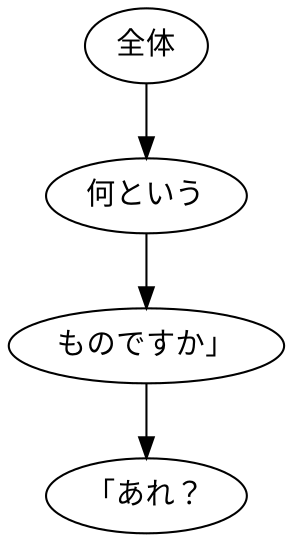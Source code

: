 digraph graph684 {
	node0 [label="全体"];
	node1 [label="何という"];
	node2 [label="ものですか」"];
	node3 [label="「あれ？"];
	node0 -> node1;
	node1 -> node2;
	node2 -> node3;
}
